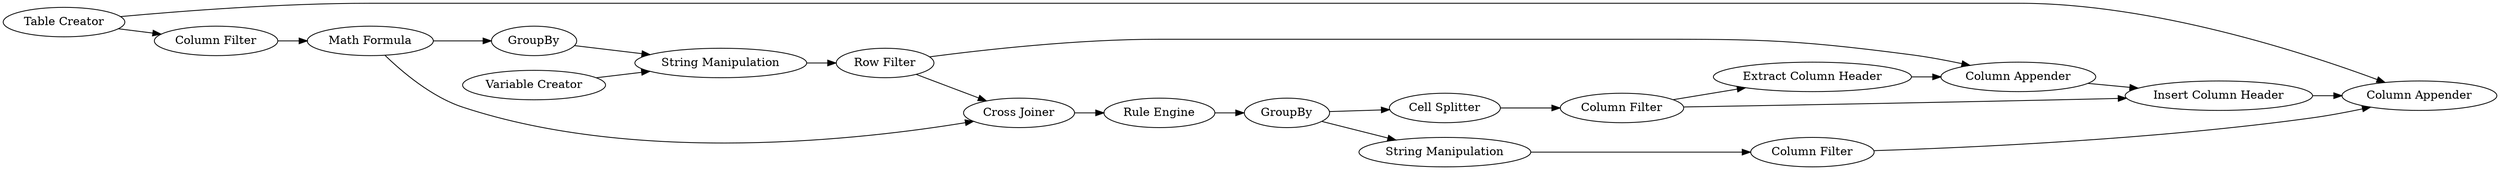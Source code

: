 digraph {
	1 [label="Table Creator"]
	2 [label="Math Formula"]
	3 [label=GroupBy]
	4 [label="String Manipulation"]
	5 [label="Cross Joiner"]
	6 [label="Rule Engine"]
	7 [label=GroupBy]
	8 [label="Cell Splitter"]
	9 [label="Column Filter"]
	10 [label="Extract Column Header"]
	11 [label="Column Appender"]
	12 [label="Insert Column Header"]
	13 [label="Column Appender"]
	14 [label="Variable Creator"]
	15 [label="Column Filter"]
	16 [label="String Manipulation"]
	17 [label="Column Filter"]
	18 [label="Row Filter"]
	1 -> 13
	1 -> 15
	2 -> 3
	2 -> 5
	3 -> 4
	4 -> 18
	5 -> 6
	6 -> 7
	7 -> 8
	7 -> 16
	8 -> 9
	9 -> 10
	9 -> 12
	10 -> 11
	11 -> 12
	12 -> 13
	14 -> 4
	15 -> 2
	16 -> 17
	17 -> 13
	18 -> 5
	18 -> 11
	rankdir=LR
}
